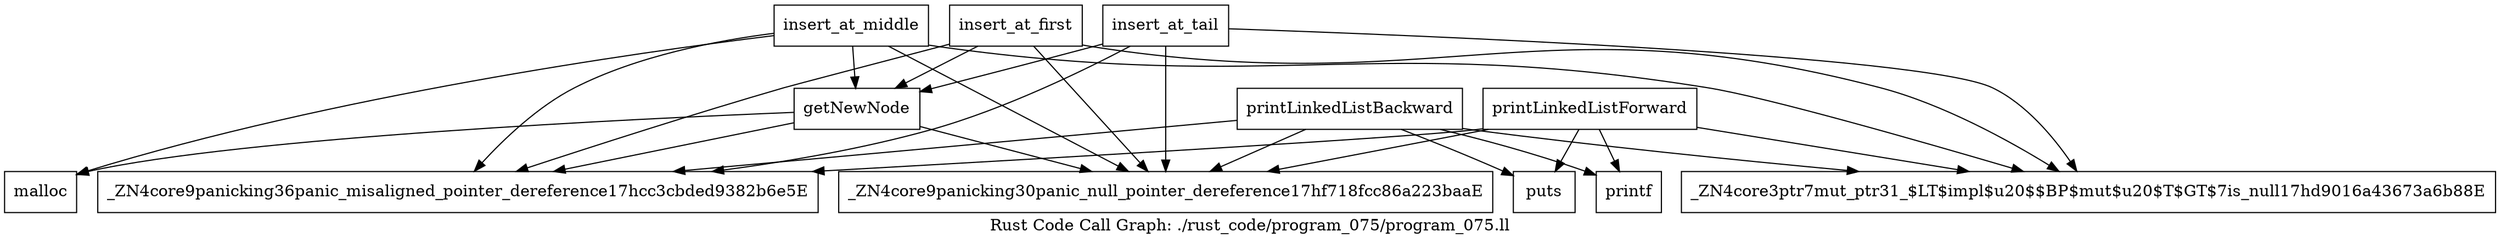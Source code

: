 digraph "Rust Code Call Graph: ./rust_code/program_075/program_075.ll" {
	label="Rust Code Call Graph: ./rust_code/program_075/program_075.ll";

	Node0x55e65afb1b10 [shape=record,label="{insert_at_tail}"];
	Node0x55e65afb1b10 -> Node0x55e65afaaca0;
	Node0x55e65afb1b10 -> Node0x55e65afa7ea0;
	Node0x55e65afb1b10 -> Node0x55e65afb1350;
	Node0x55e65afb1b10 -> Node0x55e65afaf610;
	Node0x55e65afa7ea0 [shape=record,label="{_ZN4core3ptr7mut_ptr31_$LT$impl$u20$$BP$mut$u20$T$GT$7is_null17hd9016a43673a6b88E}"];
	Node0x55e65afaaca0 [shape=record,label="{getNewNode}"];
	Node0x55e65afaaca0 -> Node0x55e65afac9e0;
	Node0x55e65afaaca0 -> Node0x55e65afaf610;
	Node0x55e65afaaca0 -> Node0x55e65afb1350;
	Node0x55e65afb32c0 [shape=record,label="{insert_at_first}"];
	Node0x55e65afb32c0 -> Node0x55e65afaaca0;
	Node0x55e65afb32c0 -> Node0x55e65afa7ea0;
	Node0x55e65afb32c0 -> Node0x55e65afb1350;
	Node0x55e65afb32c0 -> Node0x55e65afaf610;
	Node0x55e65afc3470 [shape=record,label="{insert_at_middle}"];
	Node0x55e65afc3470 -> Node0x55e65afaaca0;
	Node0x55e65afc3470 -> Node0x55e65afa7ea0;
	Node0x55e65afc3470 -> Node0x55e65afb1350;
	Node0x55e65afc3470 -> Node0x55e65afac9e0;
	Node0x55e65afc3470 -> Node0x55e65afaf610;
	Node0x55e65afb8a70 [shape=record,label="{printLinkedListForward}"];
	Node0x55e65afb8a70 -> Node0x55e65afba0b0;
	Node0x55e65afb8a70 -> Node0x55e65afb1350;
	Node0x55e65afb8a70 -> Node0x55e65afa7ea0;
	Node0x55e65afb8a70 -> Node0x55e65afaf610;
	Node0x55e65afb8a70 -> Node0x55e65afbab70;
	Node0x55e65afbd520 [shape=record,label="{printLinkedListBackward}"];
	Node0x55e65afbd520 -> Node0x55e65afba0b0;
	Node0x55e65afbd520 -> Node0x55e65afb1350;
	Node0x55e65afbd520 -> Node0x55e65afa7ea0;
	Node0x55e65afbd520 -> Node0x55e65afaf610;
	Node0x55e65afbd520 -> Node0x55e65afbab70;
	Node0x55e65afac9e0 [shape=record,label="{malloc}"];
	Node0x55e65afaf610 [shape=record,label="{_ZN4core9panicking36panic_misaligned_pointer_dereference17hcc3cbded9382b6e5E}"];
	Node0x55e65afb1350 [shape=record,label="{_ZN4core9panicking30panic_null_pointer_dereference17hf718fcc86a223baaE}"];
	Node0x55e65afba0b0 [shape=record,label="{printf}"];
	Node0x55e65afbab70 [shape=record,label="{puts}"];
}
